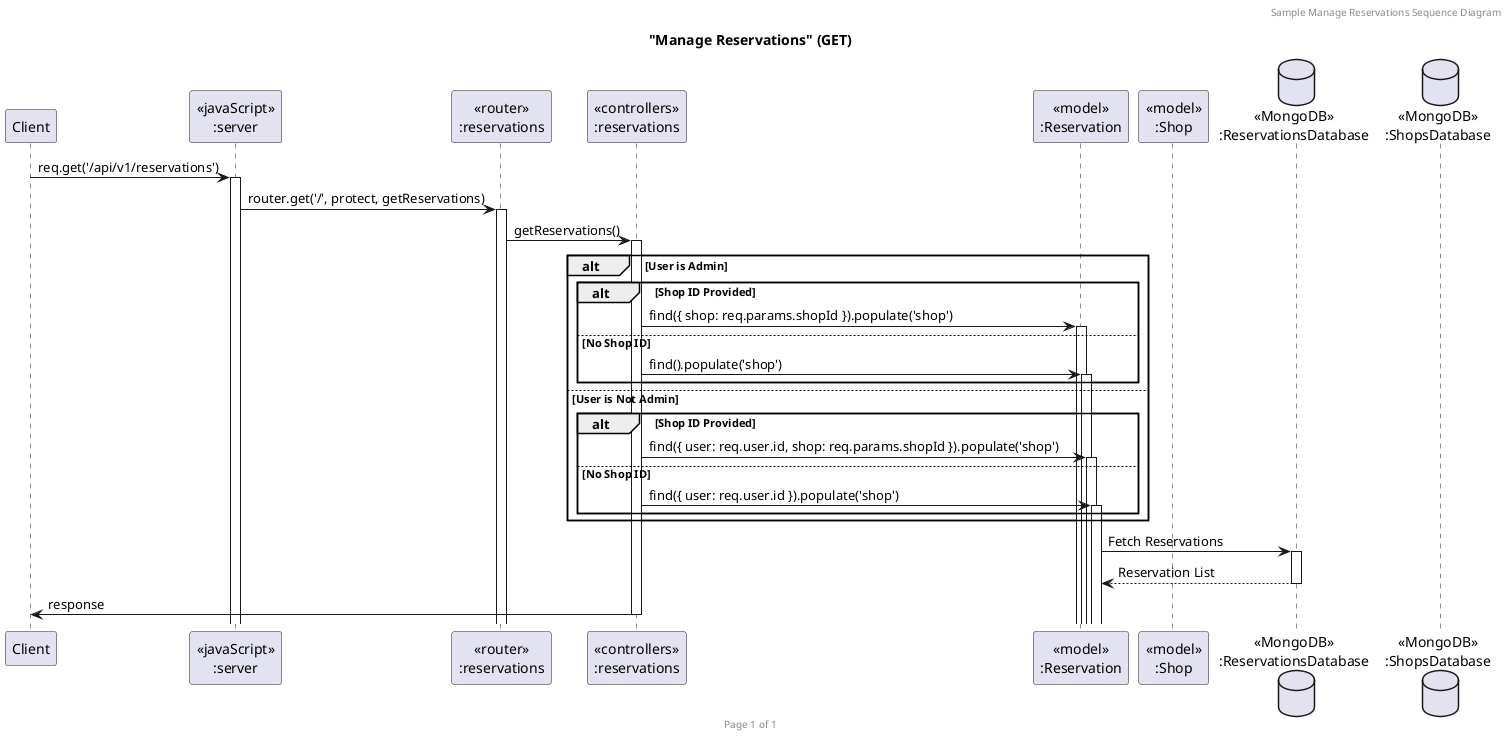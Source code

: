 @startuml Manage Reservations (GET)

header Sample Manage Reservations Sequence Diagram
footer Page %page% of %lastpage%
title "Manage Reservations" (GET)

participant "Client" as client
participant "<<javaScript>>\n:server" as server
participant "<<router>>\n:reservations" as routerReservations
participant "<<controllers>>\n:reservations" as controllersReservations
participant "<<model>>\n:Reservation" as modelReservation
participant "<<model>>\n:Shop" as modelShop
database "<<MongoDB>>\n:ReservationsDatabase" as ReservationsDatabase
database "<<MongoDB>>\n:ShopsDatabase" as ShopsDatabase

client->server ++: req.get('/api/v1/reservations')
server->routerReservations ++: router.get('/', protect, getReservations)
routerReservations -> controllersReservations ++: getReservations()

alt User is Admin
  alt Shop ID Provided
    controllersReservations->modelReservation ++: find({ shop: req.params.shopId }).populate('shop')
  else No Shop ID
    controllersReservations->modelReservation ++: find().populate('shop')
  end alt
else User is Not Admin
  alt Shop ID Provided
    controllersReservations->modelReservation ++: find({ user: req.user.id, shop: req.params.shopId }).populate('shop')
  else No Shop ID
    controllersReservations->modelReservation ++: find({ user: req.user.id }).populate('shop')
  end alt
end alt

modelReservation -> ReservationsDatabase ++: Fetch Reservations
ReservationsDatabase --> modelReservation --: Reservation List
controllersReservations->client --: response


@enduml